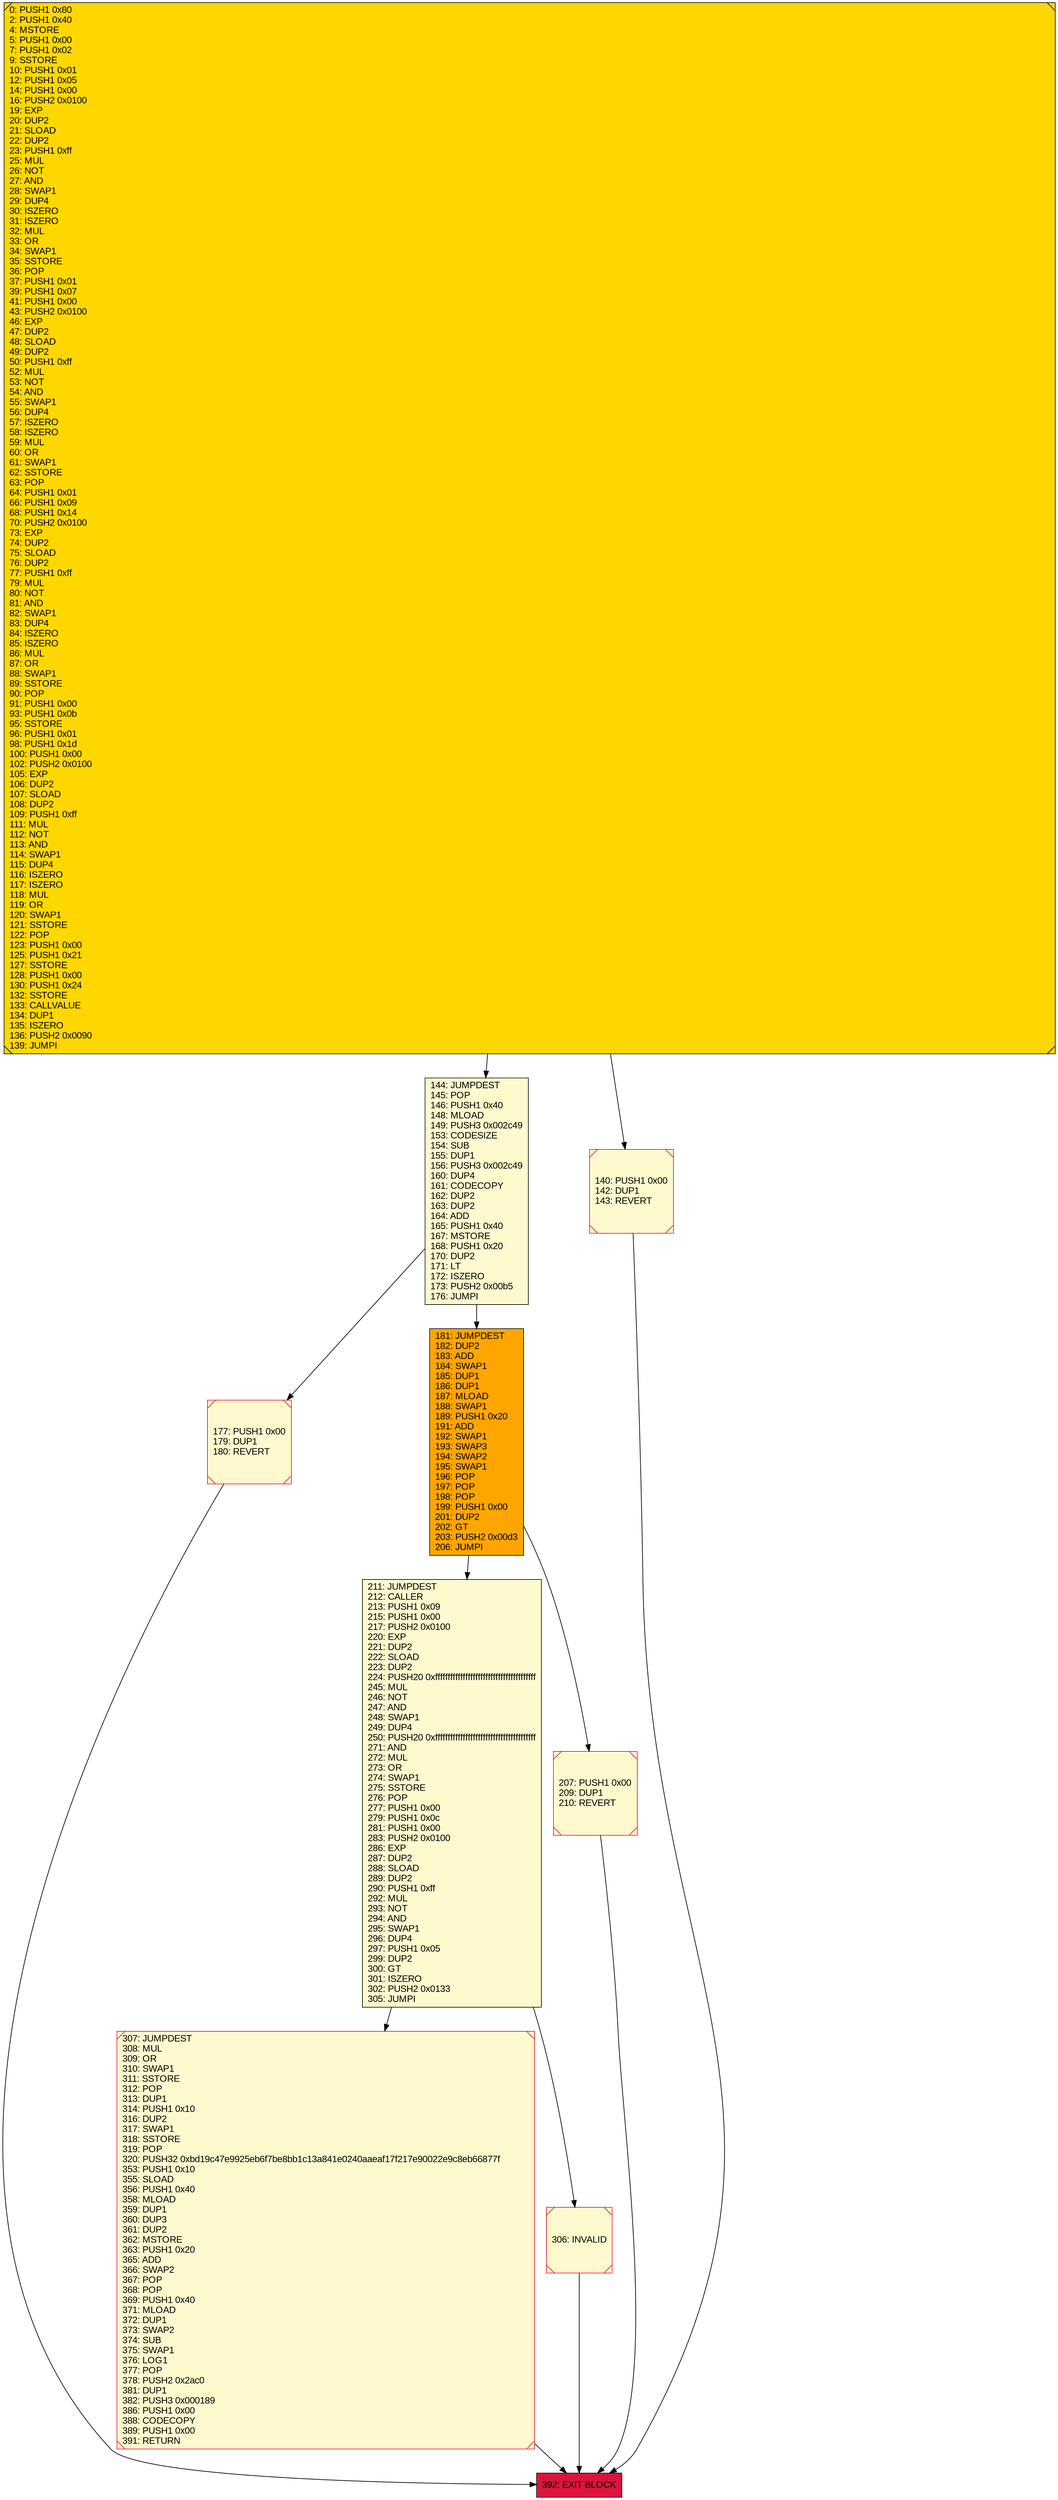 digraph G {
bgcolor=transparent rankdir=UD;
node [shape=box style=filled color=black fillcolor=white fontname=arial fontcolor=black];
177 [label="177: PUSH1 0x00\l179: DUP1\l180: REVERT\l" fillcolor=lemonchiffon shape=Msquare color=crimson ];
211 [label="211: JUMPDEST\l212: CALLER\l213: PUSH1 0x09\l215: PUSH1 0x00\l217: PUSH2 0x0100\l220: EXP\l221: DUP2\l222: SLOAD\l223: DUP2\l224: PUSH20 0xffffffffffffffffffffffffffffffffffffffff\l245: MUL\l246: NOT\l247: AND\l248: SWAP1\l249: DUP4\l250: PUSH20 0xffffffffffffffffffffffffffffffffffffffff\l271: AND\l272: MUL\l273: OR\l274: SWAP1\l275: SSTORE\l276: POP\l277: PUSH1 0x00\l279: PUSH1 0x0c\l281: PUSH1 0x00\l283: PUSH2 0x0100\l286: EXP\l287: DUP2\l288: SLOAD\l289: DUP2\l290: PUSH1 0xff\l292: MUL\l293: NOT\l294: AND\l295: SWAP1\l296: DUP4\l297: PUSH1 0x05\l299: DUP2\l300: GT\l301: ISZERO\l302: PUSH2 0x0133\l305: JUMPI\l" fillcolor=lemonchiffon ];
0 [label="0: PUSH1 0x80\l2: PUSH1 0x40\l4: MSTORE\l5: PUSH1 0x00\l7: PUSH1 0x02\l9: SSTORE\l10: PUSH1 0x01\l12: PUSH1 0x05\l14: PUSH1 0x00\l16: PUSH2 0x0100\l19: EXP\l20: DUP2\l21: SLOAD\l22: DUP2\l23: PUSH1 0xff\l25: MUL\l26: NOT\l27: AND\l28: SWAP1\l29: DUP4\l30: ISZERO\l31: ISZERO\l32: MUL\l33: OR\l34: SWAP1\l35: SSTORE\l36: POP\l37: PUSH1 0x01\l39: PUSH1 0x07\l41: PUSH1 0x00\l43: PUSH2 0x0100\l46: EXP\l47: DUP2\l48: SLOAD\l49: DUP2\l50: PUSH1 0xff\l52: MUL\l53: NOT\l54: AND\l55: SWAP1\l56: DUP4\l57: ISZERO\l58: ISZERO\l59: MUL\l60: OR\l61: SWAP1\l62: SSTORE\l63: POP\l64: PUSH1 0x01\l66: PUSH1 0x09\l68: PUSH1 0x14\l70: PUSH2 0x0100\l73: EXP\l74: DUP2\l75: SLOAD\l76: DUP2\l77: PUSH1 0xff\l79: MUL\l80: NOT\l81: AND\l82: SWAP1\l83: DUP4\l84: ISZERO\l85: ISZERO\l86: MUL\l87: OR\l88: SWAP1\l89: SSTORE\l90: POP\l91: PUSH1 0x00\l93: PUSH1 0x0b\l95: SSTORE\l96: PUSH1 0x01\l98: PUSH1 0x1d\l100: PUSH1 0x00\l102: PUSH2 0x0100\l105: EXP\l106: DUP2\l107: SLOAD\l108: DUP2\l109: PUSH1 0xff\l111: MUL\l112: NOT\l113: AND\l114: SWAP1\l115: DUP4\l116: ISZERO\l117: ISZERO\l118: MUL\l119: OR\l120: SWAP1\l121: SSTORE\l122: POP\l123: PUSH1 0x00\l125: PUSH1 0x21\l127: SSTORE\l128: PUSH1 0x00\l130: PUSH1 0x24\l132: SSTORE\l133: CALLVALUE\l134: DUP1\l135: ISZERO\l136: PUSH2 0x0090\l139: JUMPI\l" fillcolor=lemonchiffon shape=Msquare fillcolor=gold ];
181 [label="181: JUMPDEST\l182: DUP2\l183: ADD\l184: SWAP1\l185: DUP1\l186: DUP1\l187: MLOAD\l188: SWAP1\l189: PUSH1 0x20\l191: ADD\l192: SWAP1\l193: SWAP3\l194: SWAP2\l195: SWAP1\l196: POP\l197: POP\l198: POP\l199: PUSH1 0x00\l201: DUP2\l202: GT\l203: PUSH2 0x00d3\l206: JUMPI\l" fillcolor=orange ];
307 [label="307: JUMPDEST\l308: MUL\l309: OR\l310: SWAP1\l311: SSTORE\l312: POP\l313: DUP1\l314: PUSH1 0x10\l316: DUP2\l317: SWAP1\l318: SSTORE\l319: POP\l320: PUSH32 0xbd19c47e9925eb6f7be8bb1c13a841e0240aaeaf17f217e90022e9c8eb66877f\l353: PUSH1 0x10\l355: SLOAD\l356: PUSH1 0x40\l358: MLOAD\l359: DUP1\l360: DUP3\l361: DUP2\l362: MSTORE\l363: PUSH1 0x20\l365: ADD\l366: SWAP2\l367: POP\l368: POP\l369: PUSH1 0x40\l371: MLOAD\l372: DUP1\l373: SWAP2\l374: SUB\l375: SWAP1\l376: LOG1\l377: POP\l378: PUSH2 0x2ac0\l381: DUP1\l382: PUSH3 0x000189\l386: PUSH1 0x00\l388: CODECOPY\l389: PUSH1 0x00\l391: RETURN\l" fillcolor=lemonchiffon shape=Msquare color=crimson ];
144 [label="144: JUMPDEST\l145: POP\l146: PUSH1 0x40\l148: MLOAD\l149: PUSH3 0x002c49\l153: CODESIZE\l154: SUB\l155: DUP1\l156: PUSH3 0x002c49\l160: DUP4\l161: CODECOPY\l162: DUP2\l163: DUP2\l164: ADD\l165: PUSH1 0x40\l167: MSTORE\l168: PUSH1 0x20\l170: DUP2\l171: LT\l172: ISZERO\l173: PUSH2 0x00b5\l176: JUMPI\l" fillcolor=lemonchiffon ];
392 [label="392: EXIT BLOCK\l" fillcolor=crimson ];
140 [label="140: PUSH1 0x00\l142: DUP1\l143: REVERT\l" fillcolor=lemonchiffon shape=Msquare color=crimson ];
306 [label="306: INVALID\l" fillcolor=lemonchiffon shape=Msquare color=crimson ];
207 [label="207: PUSH1 0x00\l209: DUP1\l210: REVERT\l" fillcolor=lemonchiffon shape=Msquare color=crimson ];
144 -> 181;
0 -> 144;
211 -> 307;
140 -> 392;
306 -> 392;
207 -> 392;
144 -> 177;
307 -> 392;
211 -> 306;
181 -> 211;
177 -> 392;
181 -> 207;
0 -> 140;
}